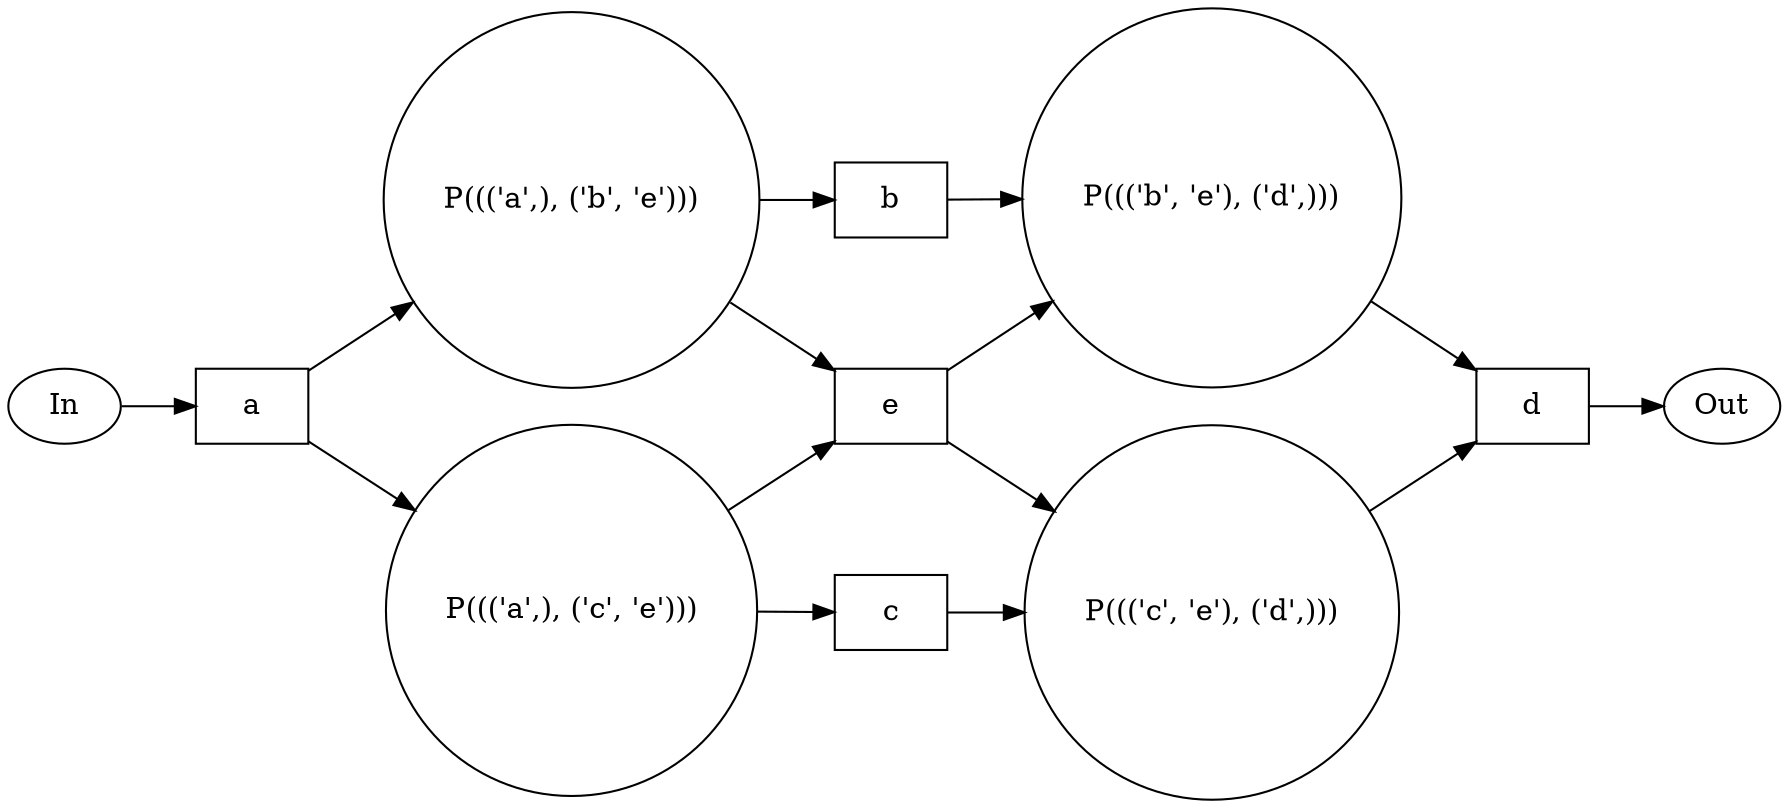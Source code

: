digraph pn {
rankdir=LR;
"e" [shape=box];
"b" -> "P((('b', 'e'), ('d',)))";
"b" [shape=box];
"P((('b', 'e'), ('d',)))" [shape=circle];
"e" -> "P((('b', 'e'), ('d',)))";
"e" [shape=box];
"P((('b', 'e'), ('d',)))" [shape=circle];
"P((('b', 'e'), ('d',)))" -> "d";
"d" [shape=box];
"a" -> "P((('a',), ('b', 'e')))";
"a" [shape=box];
"P((('a',), ('b', 'e')))" [shape=circle];
"P((('a',), ('b', 'e')))" -> "b";
"b" [shape=box];
"P((('a',), ('b', 'e')))" -> "e";
"e" [shape=box];
"a" -> "P((('a',), ('c', 'e')))";
"a" [shape=box];
"P((('a',), ('c', 'e')))" [shape=circle];
"P((('a',), ('c', 'e')))" -> "c";
"c" [shape=box];
"P((('a',), ('c', 'e')))" -> "e";
"e" [shape=box];
"c" -> "P((('c', 'e'), ('d',)))";
"c" [shape=box];
"P((('c', 'e'), ('d',)))" [shape=circle];
"e" -> "P((('c', 'e'), ('d',)))";
"e" [shape=box];
"P((('c', 'e'), ('d',)))" [shape=circle];
"P((('c', 'e'), ('d',)))" -> "d";
"d" [shape=box];
In -> a
d -> Out
}
